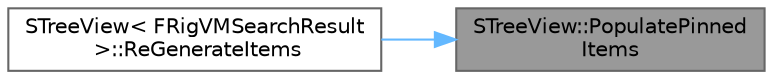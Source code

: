 digraph "STreeView::PopulatePinnedItems"
{
 // INTERACTIVE_SVG=YES
 // LATEX_PDF_SIZE
  bgcolor="transparent";
  edge [fontname=Helvetica,fontsize=10,labelfontname=Helvetica,labelfontsize=10];
  node [fontname=Helvetica,fontsize=10,shape=box,height=0.2,width=0.4];
  rankdir="RL";
  Node1 [id="Node000001",label="STreeView::PopulatePinned\lItems",height=0.2,width=0.4,color="gray40", fillcolor="grey60", style="filled", fontcolor="black",tooltip=" "];
  Node1 -> Node2 [id="edge1_Node000001_Node000002",dir="back",color="steelblue1",style="solid",tooltip=" "];
  Node2 [id="Node000002",label="STreeView\< FRigVMSearchResult\l \>::ReGenerateItems",height=0.2,width=0.4,color="grey40", fillcolor="white", style="filled",URL="$de/d1d/classSTreeView.html#a4999fedbca2774f98457db4c079b98f6",tooltip=" "];
}
